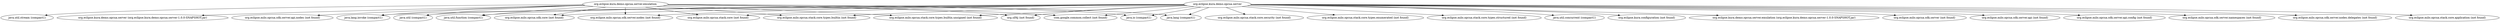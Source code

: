 digraph "org.eclipse.kura.demo.opcua.server-1.0.0-SNAPSHOT.jar" {
    // Path: /Users/nicola.timeus/git/kura/kura/org.eclipse.kura.demo.opcua.server/target/org.eclipse.kura.demo.opcua.server-1.0.0-SNAPSHOT.jar
   "org.eclipse.kura.demo.opcua.server"               -> "com.google.common.collect (not found)";
   "org.eclipse.kura.demo.opcua.server"               -> "java.io (compact1)";
   "org.eclipse.kura.demo.opcua.server"               -> "java.lang (compact1)";
   "org.eclipse.kura.demo.opcua.server"               -> "java.lang.invoke (compact1)";
   "org.eclipse.kura.demo.opcua.server"               -> "java.util (compact1)";
   "org.eclipse.kura.demo.opcua.server"               -> "java.util.concurrent (compact1)";
   "org.eclipse.kura.demo.opcua.server"               -> "java.util.function (compact1)";
   "org.eclipse.kura.demo.opcua.server"               -> "org.eclipse.kura.configuration (not found)";
   "org.eclipse.kura.demo.opcua.server"               -> "org.eclipse.kura.demo.opcua.server.emulation (org.eclipse.kura.demo.opcua.server-1.0.0-SNAPSHOT.jar)";
   "org.eclipse.kura.demo.opcua.server"               -> "org.eclipse.milo.opcua.sdk.core (not found)";
   "org.eclipse.kura.demo.opcua.server"               -> "org.eclipse.milo.opcua.sdk.server (not found)";
   "org.eclipse.kura.demo.opcua.server"               -> "org.eclipse.milo.opcua.sdk.server.api (not found)";
   "org.eclipse.kura.demo.opcua.server"               -> "org.eclipse.milo.opcua.sdk.server.api.config (not found)";
   "org.eclipse.kura.demo.opcua.server"               -> "org.eclipse.milo.opcua.sdk.server.namespaces (not found)";
   "org.eclipse.kura.demo.opcua.server"               -> "org.eclipse.milo.opcua.sdk.server.nodes (not found)";
   "org.eclipse.kura.demo.opcua.server"               -> "org.eclipse.milo.opcua.sdk.server.nodes.delegates (not found)";
   "org.eclipse.kura.demo.opcua.server"               -> "org.eclipse.milo.opcua.stack.core (not found)";
   "org.eclipse.kura.demo.opcua.server"               -> "org.eclipse.milo.opcua.stack.core.application (not found)";
   "org.eclipse.kura.demo.opcua.server"               -> "org.eclipse.milo.opcua.stack.core.security (not found)";
   "org.eclipse.kura.demo.opcua.server"               -> "org.eclipse.milo.opcua.stack.core.types.builtin (not found)";
   "org.eclipse.kura.demo.opcua.server"               -> "org.eclipse.milo.opcua.stack.core.types.builtin.unsigned (not found)";
   "org.eclipse.kura.demo.opcua.server"               -> "org.eclipse.milo.opcua.stack.core.types.enumerated (not found)";
   "org.eclipse.kura.demo.opcua.server"               -> "org.eclipse.milo.opcua.stack.core.types.structured (not found)";
   "org.eclipse.kura.demo.opcua.server"               -> "org.slf4j (not found)";
   "org.eclipse.kura.demo.opcua.server.emulation"     -> "com.google.common.collect (not found)";
   "org.eclipse.kura.demo.opcua.server.emulation"     -> "java.io (compact1)";
   "org.eclipse.kura.demo.opcua.server.emulation"     -> "java.lang (compact1)";
   "org.eclipse.kura.demo.opcua.server.emulation"     -> "java.lang.invoke (compact1)";
   "org.eclipse.kura.demo.opcua.server.emulation"     -> "java.util (compact1)";
   "org.eclipse.kura.demo.opcua.server.emulation"     -> "java.util.function (compact1)";
   "org.eclipse.kura.demo.opcua.server.emulation"     -> "java.util.stream (compact1)";
   "org.eclipse.kura.demo.opcua.server.emulation"     -> "org.eclipse.kura.demo.opcua.server (org.eclipse.kura.demo.opcua.server-1.0.0-SNAPSHOT.jar)";
   "org.eclipse.kura.demo.opcua.server.emulation"     -> "org.eclipse.milo.opcua.sdk.core (not found)";
   "org.eclipse.kura.demo.opcua.server.emulation"     -> "org.eclipse.milo.opcua.sdk.server.api.nodes (not found)";
   "org.eclipse.kura.demo.opcua.server.emulation"     -> "org.eclipse.milo.opcua.sdk.server.nodes (not found)";
   "org.eclipse.kura.demo.opcua.server.emulation"     -> "org.eclipse.milo.opcua.stack.core (not found)";
   "org.eclipse.kura.demo.opcua.server.emulation"     -> "org.eclipse.milo.opcua.stack.core.types.builtin (not found)";
   "org.eclipse.kura.demo.opcua.server.emulation"     -> "org.eclipse.milo.opcua.stack.core.types.builtin.unsigned (not found)";
   "org.eclipse.kura.demo.opcua.server.emulation"     -> "org.slf4j (not found)";
}
